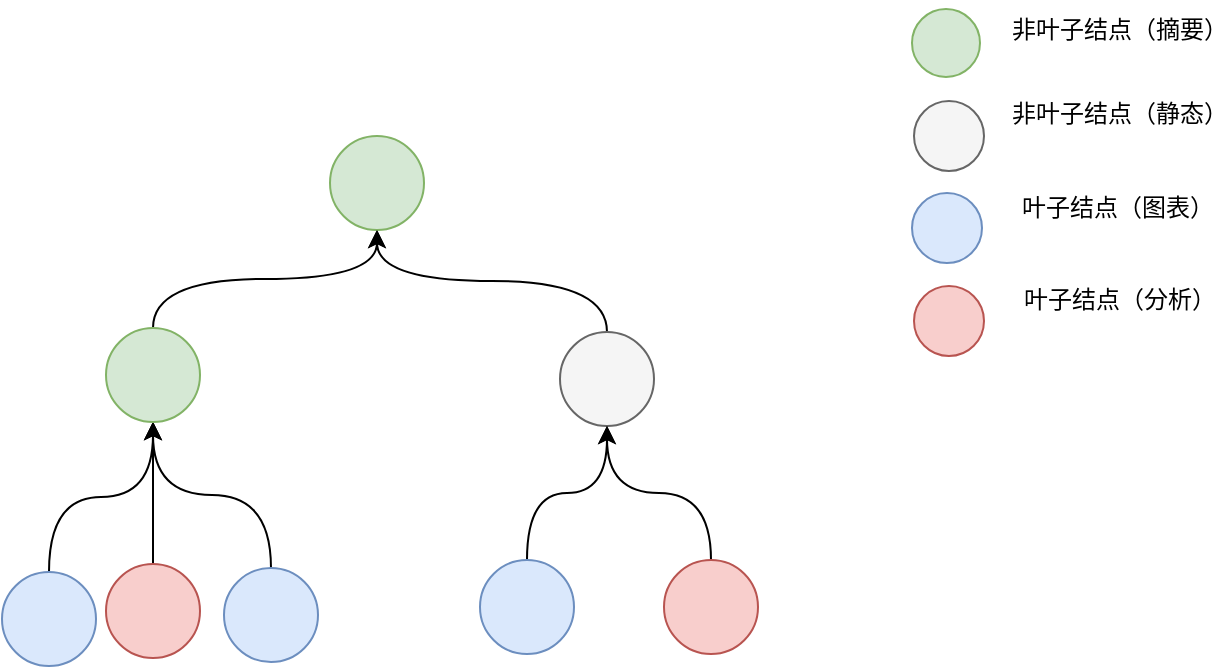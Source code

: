 <mxfile version="24.7.1" type="github">
  <diagram name="第 1 页" id="bvqipQJswKhkSrqWY0cs">
    <mxGraphModel dx="1002" dy="569" grid="0" gridSize="10" guides="1" tooltips="1" connect="1" arrows="1" fold="1" page="1" pageScale="1" pageWidth="827" pageHeight="1169" math="0" shadow="0">
      <root>
        <mxCell id="0" />
        <mxCell id="1" parent="0" />
        <mxCell id="aleTdczZ757dAPjveGBK-9" style="edgeStyle=orthogonalEdgeStyle;rounded=0;orthogonalLoop=1;jettySize=auto;html=1;entryX=0.5;entryY=1;entryDx=0;entryDy=0;curved=1;exitX=0.5;exitY=0;exitDx=0;exitDy=0;" edge="1" parent="1" source="aleTdczZ757dAPjveGBK-1" target="aleTdczZ757dAPjveGBK-4">
          <mxGeometry relative="1" as="geometry" />
        </mxCell>
        <mxCell id="aleTdczZ757dAPjveGBK-1" value="" style="ellipse;whiteSpace=wrap;html=1;aspect=fixed;fillColor=#dae8fc;strokeColor=#6c8ebf;" vertex="1" parent="1">
          <mxGeometry x="99" y="365" width="47" height="47" as="geometry" />
        </mxCell>
        <mxCell id="aleTdczZ757dAPjveGBK-10" style="edgeStyle=orthogonalEdgeStyle;rounded=0;orthogonalLoop=1;jettySize=auto;html=1;curved=1;" edge="1" parent="1" source="aleTdczZ757dAPjveGBK-2" target="aleTdczZ757dAPjveGBK-4">
          <mxGeometry relative="1" as="geometry" />
        </mxCell>
        <mxCell id="aleTdczZ757dAPjveGBK-2" value="" style="ellipse;whiteSpace=wrap;html=1;aspect=fixed;fillColor=#f8cecc;strokeColor=#b85450;" vertex="1" parent="1">
          <mxGeometry x="151" y="361" width="47" height="47" as="geometry" />
        </mxCell>
        <mxCell id="aleTdczZ757dAPjveGBK-11" style="edgeStyle=orthogonalEdgeStyle;rounded=0;orthogonalLoop=1;jettySize=auto;html=1;entryX=0.5;entryY=1;entryDx=0;entryDy=0;curved=1;exitX=0.5;exitY=0;exitDx=0;exitDy=0;" edge="1" parent="1" source="aleTdczZ757dAPjveGBK-3" target="aleTdczZ757dAPjveGBK-4">
          <mxGeometry relative="1" as="geometry" />
        </mxCell>
        <mxCell id="aleTdczZ757dAPjveGBK-3" value="" style="ellipse;whiteSpace=wrap;html=1;aspect=fixed;fillColor=#dae8fc;strokeColor=#6c8ebf;" vertex="1" parent="1">
          <mxGeometry x="210" y="363" width="47" height="47" as="geometry" />
        </mxCell>
        <mxCell id="aleTdczZ757dAPjveGBK-12" style="edgeStyle=orthogonalEdgeStyle;rounded=0;orthogonalLoop=1;jettySize=auto;html=1;curved=1;exitX=0.5;exitY=0;exitDx=0;exitDy=0;" edge="1" parent="1" source="aleTdczZ757dAPjveGBK-4" target="aleTdczZ757dAPjveGBK-5">
          <mxGeometry relative="1" as="geometry" />
        </mxCell>
        <mxCell id="aleTdczZ757dAPjveGBK-4" value="" style="ellipse;whiteSpace=wrap;html=1;aspect=fixed;fillColor=#d5e8d4;strokeColor=#82b366;" vertex="1" parent="1">
          <mxGeometry x="151" y="243" width="47" height="47" as="geometry" />
        </mxCell>
        <mxCell id="aleTdczZ757dAPjveGBK-5" value="" style="ellipse;whiteSpace=wrap;html=1;aspect=fixed;fillColor=#d5e8d4;strokeColor=#82b366;" vertex="1" parent="1">
          <mxGeometry x="263" y="147" width="47" height="47" as="geometry" />
        </mxCell>
        <mxCell id="aleTdczZ757dAPjveGBK-13" style="edgeStyle=orthogonalEdgeStyle;rounded=0;orthogonalLoop=1;jettySize=auto;html=1;entryX=0.5;entryY=1;entryDx=0;entryDy=0;curved=1;exitX=0.5;exitY=0;exitDx=0;exitDy=0;" edge="1" parent="1" source="aleTdczZ757dAPjveGBK-6" target="aleTdczZ757dAPjveGBK-5">
          <mxGeometry relative="1" as="geometry" />
        </mxCell>
        <mxCell id="aleTdczZ757dAPjveGBK-6" value="" style="ellipse;whiteSpace=wrap;html=1;aspect=fixed;fillColor=#f5f5f5;fontColor=#333333;strokeColor=#666666;" vertex="1" parent="1">
          <mxGeometry x="378" y="245" width="47" height="47" as="geometry" />
        </mxCell>
        <mxCell id="aleTdczZ757dAPjveGBK-14" style="edgeStyle=orthogonalEdgeStyle;rounded=0;orthogonalLoop=1;jettySize=auto;html=1;entryX=0.5;entryY=1;entryDx=0;entryDy=0;curved=1;" edge="1" parent="1" source="aleTdczZ757dAPjveGBK-7" target="aleTdczZ757dAPjveGBK-6">
          <mxGeometry relative="1" as="geometry" />
        </mxCell>
        <mxCell id="aleTdczZ757dAPjveGBK-7" value="" style="ellipse;whiteSpace=wrap;html=1;aspect=fixed;fillColor=#dae8fc;strokeColor=#6c8ebf;" vertex="1" parent="1">
          <mxGeometry x="338" y="359" width="47" height="47" as="geometry" />
        </mxCell>
        <mxCell id="aleTdczZ757dAPjveGBK-15" style="edgeStyle=orthogonalEdgeStyle;rounded=0;orthogonalLoop=1;jettySize=auto;html=1;curved=1;exitX=0.5;exitY=0;exitDx=0;exitDy=0;" edge="1" parent="1" source="aleTdczZ757dAPjveGBK-8" target="aleTdczZ757dAPjveGBK-6">
          <mxGeometry relative="1" as="geometry" />
        </mxCell>
        <mxCell id="aleTdczZ757dAPjveGBK-8" value="" style="ellipse;whiteSpace=wrap;html=1;aspect=fixed;fillColor=#f8cecc;strokeColor=#b85450;" vertex="1" parent="1">
          <mxGeometry x="430" y="359" width="47" height="47" as="geometry" />
        </mxCell>
        <mxCell id="aleTdczZ757dAPjveGBK-16" value="" style="ellipse;whiteSpace=wrap;html=1;aspect=fixed;fillColor=#d5e8d4;strokeColor=#82b366;" vertex="1" parent="1">
          <mxGeometry x="554" y="83.5" width="34" height="34" as="geometry" />
        </mxCell>
        <mxCell id="aleTdczZ757dAPjveGBK-17" value="" style="ellipse;whiteSpace=wrap;html=1;aspect=fixed;fillColor=#f5f5f5;fontColor=#333333;strokeColor=#666666;" vertex="1" parent="1">
          <mxGeometry x="555" y="129.5" width="35" height="35" as="geometry" />
        </mxCell>
        <mxCell id="aleTdczZ757dAPjveGBK-18" value="" style="ellipse;whiteSpace=wrap;html=1;aspect=fixed;fillColor=#dae8fc;strokeColor=#6c8ebf;" vertex="1" parent="1">
          <mxGeometry x="554" y="175.5" width="35" height="35" as="geometry" />
        </mxCell>
        <mxCell id="aleTdczZ757dAPjveGBK-19" value="" style="ellipse;whiteSpace=wrap;html=1;aspect=fixed;fillColor=#f8cecc;strokeColor=#b85450;" vertex="1" parent="1">
          <mxGeometry x="555" y="222" width="35" height="35" as="geometry" />
        </mxCell>
        <mxCell id="aleTdczZ757dAPjveGBK-20" value="非叶子结点（摘要）" style="text;html=1;align=center;verticalAlign=middle;whiteSpace=wrap;rounded=0;" vertex="1" parent="1">
          <mxGeometry x="603" y="79" width="110" height="30" as="geometry" />
        </mxCell>
        <mxCell id="aleTdczZ757dAPjveGBK-21" value="非叶子结点（静态）" style="text;html=1;align=center;verticalAlign=middle;whiteSpace=wrap;rounded=0;" vertex="1" parent="1">
          <mxGeometry x="603" y="121" width="110" height="30" as="geometry" />
        </mxCell>
        <mxCell id="aleTdczZ757dAPjveGBK-22" value="叶子结点（图表）" style="text;html=1;align=center;verticalAlign=middle;whiteSpace=wrap;rounded=0;" vertex="1" parent="1">
          <mxGeometry x="602" y="168" width="110" height="30" as="geometry" />
        </mxCell>
        <mxCell id="aleTdczZ757dAPjveGBK-23" value="叶子结点（分析）" style="text;html=1;align=center;verticalAlign=middle;whiteSpace=wrap;rounded=0;" vertex="1" parent="1">
          <mxGeometry x="603" y="214" width="110" height="30" as="geometry" />
        </mxCell>
      </root>
    </mxGraphModel>
  </diagram>
</mxfile>

